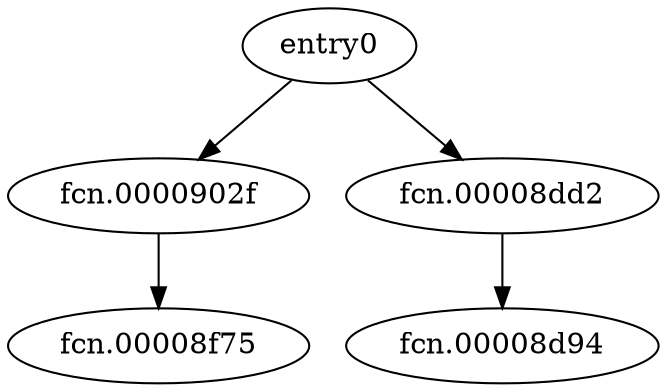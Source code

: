 digraph code {
  "0x00008d60" [label="entry0"];
  "0x00008d60" -> "0x0000902f";
  "0x0000902f" [label="fcn.0000902f"];
  "0x00008d60" -> "0x00008dd2";
  "0x00008dd2" [label="fcn.00008dd2"];
  "0x0000902f" [label="fcn.0000902f"];
  "0x0000902f" -> "0x00008f75";
  "0x00008f75" [label="fcn.00008f75"];
  "0x00008dd2" [label="fcn.00008dd2"];
  "0x00008dd2" -> "0x00008d94";
  "0x00008d94" [label="fcn.00008d94"];
}